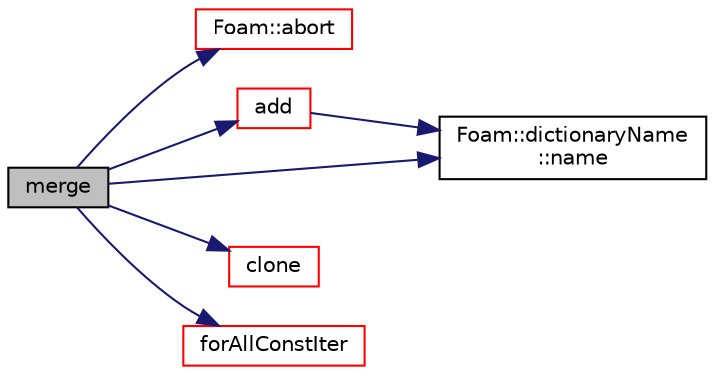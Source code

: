 digraph "merge"
{
  bgcolor="transparent";
  edge [fontname="Helvetica",fontsize="10",labelfontname="Helvetica",labelfontsize="10"];
  node [fontname="Helvetica",fontsize="10",shape=record];
  rankdir="LR";
  Node34375 [label="merge",height=0.2,width=0.4,color="black", fillcolor="grey75", style="filled", fontcolor="black"];
  Node34375 -> Node34376 [color="midnightblue",fontsize="10",style="solid",fontname="Helvetica"];
  Node34376 [label="Foam::abort",height=0.2,width=0.4,color="red",URL="$a21851.html#a447107a607d03e417307c203fa5fb44b"];
  Node34375 -> Node34378 [color="midnightblue",fontsize="10",style="solid",fontname="Helvetica"];
  Node34378 [label="add",height=0.2,width=0.4,color="red",URL="$a27129.html#ac2ddcab42322c8d8af5e5830ab4d431b",tooltip="Add a new entry. "];
  Node34378 -> Node34391 [color="midnightblue",fontsize="10",style="solid",fontname="Helvetica"];
  Node34391 [label="Foam::dictionaryName\l::name",height=0.2,width=0.4,color="black",URL="$a27125.html#aba53f1f9c8fadfa65f4099af10df348c",tooltip="Return the dictionary name. "];
  Node34375 -> Node34421 [color="midnightblue",fontsize="10",style="solid",fontname="Helvetica"];
  Node34421 [label="clone",height=0.2,width=0.4,color="red",URL="$a27129.html#a4f75fe381aca6b73c3f38868a882a3a4",tooltip="Construct and return clone. "];
  Node34375 -> Node34423 [color="midnightblue",fontsize="10",style="solid",fontname="Helvetica"];
  Node34423 [label="forAllConstIter",height=0.2,width=0.4,color="red",URL="$a39311.html#ae21e2836509b0fa7f7cedf6493b11b09"];
  Node34375 -> Node34391 [color="midnightblue",fontsize="10",style="solid",fontname="Helvetica"];
}
